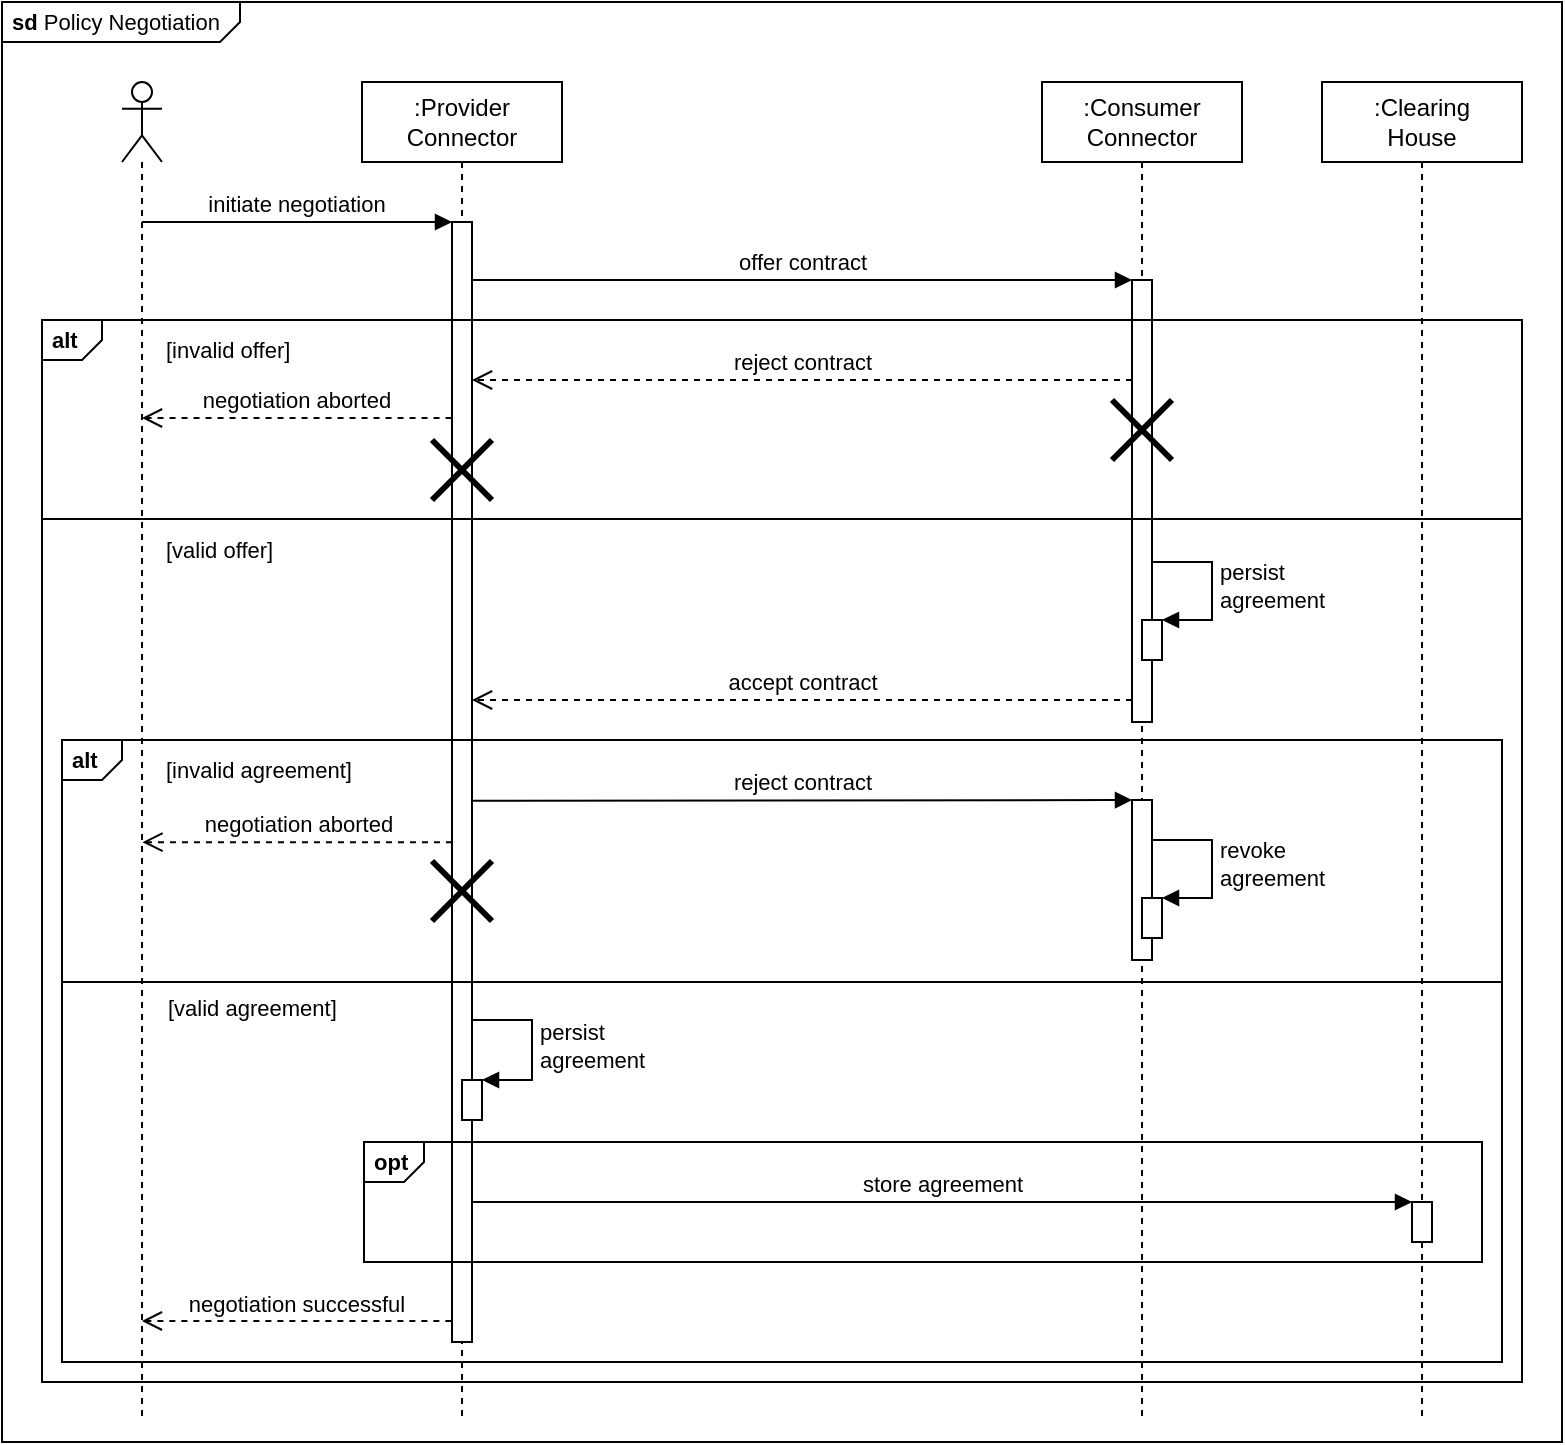 <mxfile version="16.4.0" type="device"><diagram id="tE_fqfM_la-XXKDRrsFT" name="Page-1"><mxGraphModel dx="1422" dy="865" grid="1" gridSize="10" guides="1" tooltips="1" connect="1" arrows="1" fold="1" page="1" pageScale="1" pageWidth="827" pageHeight="1169" math="0" shadow="0"><root><mxCell id="0"/><mxCell id="1" parent="0"/><mxCell id="UYfB10hzKnlqs45u_txX-1" value="&lt;p style=&quot;margin: 0px ; margin-top: 4px ; margin-left: 5px ; text-align: left&quot;&gt;&lt;b&gt;sd&lt;/b&gt;  Policy Negotiation&lt;/p&gt;" style="html=1;shape=mxgraph.sysml.package;overflow=fill;labelX=119.69;align=left;spacingLeft=5;verticalAlign=top;spacingTop=-3;fontSize=11;fillColor=none;" parent="1" vertex="1"><mxGeometry y="40" width="780" height="720" as="geometry"/></mxCell><mxCell id="2CtGqb5mIchs0aXOwe0z-1" value="" style="shape=umlLifeline;participant=umlActor;perimeter=lifelinePerimeter;whiteSpace=wrap;html=1;container=1;collapsible=0;recursiveResize=0;verticalAlign=top;spacingTop=36;outlineConnect=0;" parent="1" vertex="1"><mxGeometry x="60" y="80" width="20" height="670" as="geometry"/></mxCell><mxCell id="2CtGqb5mIchs0aXOwe0z-3" value=":Provider&lt;br&gt;Connector" style="shape=umlLifeline;perimeter=lifelinePerimeter;whiteSpace=wrap;html=1;container=1;collapsible=0;recursiveResize=0;outlineConnect=0;" parent="1" vertex="1"><mxGeometry x="180" y="80" width="100" height="670" as="geometry"/></mxCell><mxCell id="2CtGqb5mIchs0aXOwe0z-12" value="" style="html=1;points=[];perimeter=orthogonalPerimeter;" parent="2CtGqb5mIchs0aXOwe0z-3" vertex="1"><mxGeometry x="45" y="70" width="10" height="560" as="geometry"/></mxCell><mxCell id="2CtGqb5mIchs0aXOwe0z-32" value="" style="shape=umlDestroy;whiteSpace=wrap;html=1;strokeWidth=3;fontSize=11;fillColor=#FFFFFF;gradientColor=none;" parent="2CtGqb5mIchs0aXOwe0z-3" vertex="1"><mxGeometry x="35" y="389.5" width="30" height="30" as="geometry"/></mxCell><mxCell id="2CtGqb5mIchs0aXOwe0z-51" value="negotiation aborted" style="html=1;verticalAlign=bottom;endArrow=open;dashed=1;endSize=8;rounded=0;exitX=-0.031;exitY=0.975;exitDx=0;exitDy=0;exitPerimeter=0;" parent="2CtGqb5mIchs0aXOwe0z-3" edge="1"><mxGeometry relative="1" as="geometry"><mxPoint x="-109.761" y="380.08" as="targetPoint"/><mxPoint x="45.0" y="380.08" as="sourcePoint"/></mxGeometry></mxCell><mxCell id="2CtGqb5mIchs0aXOwe0z-27" value="" style="endArrow=none;html=1;rounded=0;exitX=0;exitY=0.5;exitDx=0;exitDy=0;exitPerimeter=0;entryX=1;entryY=0.5;entryDx=0;entryDy=0;entryPerimeter=0;" parent="2CtGqb5mIchs0aXOwe0z-3" edge="1"><mxGeometry width="50" height="50" relative="1" as="geometry"><mxPoint x="-150" y="450" as="sourcePoint"/><mxPoint x="570" y="450" as="targetPoint"/></mxGeometry></mxCell><mxCell id="TY9Rv4WNxXMfEE6xXLbi-4" value="&lt;font style=&quot;font-size: 11px&quot;&gt;[invalid agreement]&lt;/font&gt;" style="text;html=1;strokeColor=none;fillColor=none;align=left;verticalAlign=middle;whiteSpace=wrap;rounded=0;fontSize=11;" parent="2CtGqb5mIchs0aXOwe0z-3" vertex="1"><mxGeometry x="-100" y="329" width="100" height="30" as="geometry"/></mxCell><mxCell id="TY9Rv4WNxXMfEE6xXLbi-10" value="&lt;font style=&quot;font-size: 11px&quot;&gt;[valid agreement]&lt;/font&gt;" style="text;html=1;strokeColor=none;fillColor=none;align=left;verticalAlign=middle;whiteSpace=wrap;rounded=0;fontSize=11;" parent="2CtGqb5mIchs0aXOwe0z-3" vertex="1"><mxGeometry x="-99" y="448" width="100" height="30" as="geometry"/></mxCell><mxCell id="R5CvG3m4d0wgHyJtYUQ5-7" value="&lt;p style=&quot;margin: 4px 0px 0px 5px ; text-align: left ; font-size: 11px&quot;&gt;&lt;b&gt;opt&lt;/b&gt;&lt;br&gt;&lt;/p&gt;" style="html=1;shape=mxgraph.sysml.package;overflow=fill;labelX=30.42;align=left;spacingLeft=5;verticalAlign=top;spacingTop=-3;gradientColor=none;fillColor=none;fontSize=11;" parent="2CtGqb5mIchs0aXOwe0z-3" vertex="1"><mxGeometry x="1" y="530" width="559" height="60" as="geometry"/></mxCell><mxCell id="2CtGqb5mIchs0aXOwe0z-25" value="&lt;p style=&quot;margin: 4px 0px 0px 5px ; text-align: left ; font-size: 11px&quot;&gt;&lt;b&gt;alt&amp;nbsp;&lt;/b&gt;&lt;br&gt;&lt;/p&gt;" style="html=1;shape=mxgraph.sysml.package;overflow=fill;labelX=30.42;align=left;spacingLeft=5;verticalAlign=top;spacingTop=-3;gradientColor=none;fillColor=none;fontSize=11;" parent="2CtGqb5mIchs0aXOwe0z-3" vertex="1"><mxGeometry x="-150" y="329" width="720" height="311" as="geometry"/></mxCell><mxCell id="2CtGqb5mIchs0aXOwe0z-4" value=":Consumer&lt;br&gt;Connector" style="shape=umlLifeline;perimeter=lifelinePerimeter;whiteSpace=wrap;html=1;container=1;collapsible=0;recursiveResize=0;outlineConnect=0;" parent="1" vertex="1"><mxGeometry x="520" y="80" width="100" height="670" as="geometry"/></mxCell><mxCell id="2CtGqb5mIchs0aXOwe0z-15" value="" style="html=1;points=[];perimeter=orthogonalPerimeter;" parent="2CtGqb5mIchs0aXOwe0z-4" vertex="1"><mxGeometry x="45" y="99" width="10" height="221" as="geometry"/></mxCell><mxCell id="TY9Rv4WNxXMfEE6xXLbi-7" value="" style="html=1;points=[];perimeter=orthogonalPerimeter;fontSize=11;" parent="2CtGqb5mIchs0aXOwe0z-4" vertex="1"><mxGeometry x="45" y="359" width="10" height="80" as="geometry"/></mxCell><mxCell id="TY9Rv4WNxXMfEE6xXLbi-8" value="reject contract" style="html=1;verticalAlign=bottom;endArrow=block;rounded=0;fontSize=11;startSize=6;exitX=1;exitY=0.601;exitDx=0;exitDy=0;exitPerimeter=0;" parent="2CtGqb5mIchs0aXOwe0z-4" edge="1"><mxGeometry width="80" relative="1" as="geometry"><mxPoint x="-285" y="359.4" as="sourcePoint"/><mxPoint x="45" y="359" as="targetPoint"/></mxGeometry></mxCell><mxCell id="R5CvG3m4d0wgHyJtYUQ5-1" value="" style="html=1;points=[];perimeter=orthogonalPerimeter;fontSize=11;" parent="2CtGqb5mIchs0aXOwe0z-4" vertex="1"><mxGeometry x="50" y="269" width="10" height="20" as="geometry"/></mxCell><mxCell id="R5CvG3m4d0wgHyJtYUQ5-2" value="persist&lt;br&gt;agreement" style="edgeStyle=orthogonalEdgeStyle;html=1;align=left;spacingLeft=2;endArrow=block;rounded=0;entryX=1;entryY=0;fontSize=11;startSize=6;" parent="2CtGqb5mIchs0aXOwe0z-4" target="R5CvG3m4d0wgHyJtYUQ5-1" edge="1"><mxGeometry relative="1" as="geometry"><mxPoint x="55" y="240" as="sourcePoint"/><Array as="points"><mxPoint x="85" y="240"/></Array></mxGeometry></mxCell><mxCell id="2CtGqb5mIchs0aXOwe0z-13" value="initiate negotiation" style="html=1;verticalAlign=bottom;endArrow=block;entryX=0;entryY=0;rounded=0;" parent="1" target="2CtGqb5mIchs0aXOwe0z-12" edge="1"><mxGeometry relative="1" as="geometry"><mxPoint x="69.929" y="150.0" as="sourcePoint"/></mxGeometry></mxCell><mxCell id="2CtGqb5mIchs0aXOwe0z-14" value="negotiation successful" style="html=1;verticalAlign=bottom;endArrow=open;dashed=1;endSize=8;rounded=0;exitX=-0.031;exitY=0.975;exitDx=0;exitDy=0;exitPerimeter=0;" parent="1" edge="1"><mxGeometry relative="1" as="geometry"><mxPoint x="69.929" y="699.5" as="targetPoint"/><mxPoint x="224.69" y="699.5" as="sourcePoint"/></mxGeometry></mxCell><mxCell id="2CtGqb5mIchs0aXOwe0z-16" value="offer contract" style="html=1;verticalAlign=bottom;endArrow=block;entryX=0;entryY=0;rounded=0;" parent="1" target="2CtGqb5mIchs0aXOwe0z-15" edge="1"><mxGeometry relative="1" as="geometry"><mxPoint x="235" y="179.0" as="sourcePoint"/></mxGeometry></mxCell><mxCell id="2CtGqb5mIchs0aXOwe0z-21" value="" style="endArrow=none;html=1;rounded=0;exitX=0;exitY=0.25;exitDx=0;exitDy=0;exitPerimeter=0;entryX=1;entryY=0.25;entryDx=0;entryDy=0;entryPerimeter=0;" parent="1" edge="1"><mxGeometry width="50" height="50" relative="1" as="geometry"><mxPoint x="20" y="298.5" as="sourcePoint"/><mxPoint x="760" y="298.5" as="targetPoint"/></mxGeometry></mxCell><mxCell id="2CtGqb5mIchs0aXOwe0z-17" value="accept contract" style="html=1;verticalAlign=bottom;endArrow=open;dashed=1;endSize=8;exitX=0;exitY=0.95;rounded=0;" parent="1" edge="1"><mxGeometry relative="1" as="geometry"><mxPoint x="235" y="389.0" as="targetPoint"/><mxPoint x="565" y="389.0" as="sourcePoint"/></mxGeometry></mxCell><mxCell id="2CtGqb5mIchs0aXOwe0z-29" value="reject contract" style="html=1;verticalAlign=bottom;endArrow=open;dashed=1;endSize=8;rounded=0;fontSize=11;" parent="1" edge="1"><mxGeometry relative="1" as="geometry"><mxPoint x="565" y="229" as="sourcePoint"/><mxPoint x="235" y="229" as="targetPoint"/></mxGeometry></mxCell><mxCell id="2CtGqb5mIchs0aXOwe0z-30" value="" style="shape=umlDestroy;whiteSpace=wrap;html=1;strokeWidth=3;fontSize=11;fillColor=#FFFFFF;gradientColor=none;" parent="1" vertex="1"><mxGeometry x="555" y="239" width="30" height="30" as="geometry"/></mxCell><mxCell id="2CtGqb5mIchs0aXOwe0z-39" value=":Clearing&lt;br&gt;House" style="shape=umlLifeline;perimeter=lifelinePerimeter;whiteSpace=wrap;html=1;container=1;collapsible=0;recursiveResize=0;outlineConnect=0;" parent="1" vertex="1"><mxGeometry x="660" y="80" width="100" height="670" as="geometry"/></mxCell><mxCell id="2CtGqb5mIchs0aXOwe0z-43" value="" style="html=1;points=[];perimeter=orthogonalPerimeter;fontSize=11;fillColor=#FFFFFF;gradientColor=none;" parent="2CtGqb5mIchs0aXOwe0z-39" vertex="1"><mxGeometry x="45" y="560" width="10" height="20" as="geometry"/></mxCell><mxCell id="2CtGqb5mIchs0aXOwe0z-44" value="store agreement" style="html=1;verticalAlign=bottom;endArrow=block;entryX=0;entryY=0;rounded=0;fontSize=11;" parent="1" edge="1"><mxGeometry relative="1" as="geometry"><mxPoint x="235" y="640" as="sourcePoint"/><mxPoint x="705" y="640" as="targetPoint"/></mxGeometry></mxCell><mxCell id="2CtGqb5mIchs0aXOwe0z-52" value="negotiation aborted" style="html=1;verticalAlign=bottom;endArrow=open;dashed=1;endSize=8;rounded=0;exitX=-0.031;exitY=0.975;exitDx=0;exitDy=0;exitPerimeter=0;" parent="1" edge="1"><mxGeometry relative="1" as="geometry"><mxPoint x="69.999" y="248.0" as="targetPoint"/><mxPoint x="224.76" y="248.0" as="sourcePoint"/></mxGeometry></mxCell><mxCell id="TY9Rv4WNxXMfEE6xXLbi-1" value="&lt;font style=&quot;font-size: 11px&quot;&gt;[invalid offer]&lt;/font&gt;" style="text;html=1;strokeColor=none;fillColor=none;align=left;verticalAlign=middle;whiteSpace=wrap;rounded=0;fontSize=11;" parent="1" vertex="1"><mxGeometry x="80" y="199" width="100" height="30" as="geometry"/></mxCell><mxCell id="TY9Rv4WNxXMfEE6xXLbi-2" value="" style="shape=umlDestroy;whiteSpace=wrap;html=1;strokeWidth=3;fontSize=11;fillColor=#FFFFFF;gradientColor=none;" parent="1" vertex="1"><mxGeometry x="215" y="259" width="30" height="30" as="geometry"/></mxCell><mxCell id="TY9Rv4WNxXMfEE6xXLbi-3" value="&lt;font style=&quot;font-size: 11px&quot;&gt;[valid offer]&lt;/font&gt;" style="text;html=1;strokeColor=none;fillColor=none;align=left;verticalAlign=middle;whiteSpace=wrap;rounded=0;fontSize=11;" parent="1" vertex="1"><mxGeometry x="80" y="299" width="100" height="30" as="geometry"/></mxCell><mxCell id="R5CvG3m4d0wgHyJtYUQ5-5" value="" style="html=1;points=[];perimeter=orthogonalPerimeter;fontSize=11;" parent="1" vertex="1"><mxGeometry x="570" y="488" width="10" height="20" as="geometry"/></mxCell><mxCell id="R5CvG3m4d0wgHyJtYUQ5-6" value="revoke&lt;br&gt;agreement" style="edgeStyle=orthogonalEdgeStyle;html=1;align=left;spacingLeft=2;endArrow=block;rounded=0;entryX=1;entryY=0;fontSize=11;startSize=6;" parent="1" target="R5CvG3m4d0wgHyJtYUQ5-5" edge="1"><mxGeometry relative="1" as="geometry"><mxPoint x="575.0" y="459" as="sourcePoint"/><Array as="points"><mxPoint x="605" y="459"/></Array></mxGeometry></mxCell><mxCell id="R5CvG3m4d0wgHyJtYUQ5-8" value="" style="html=1;points=[];perimeter=orthogonalPerimeter;fontSize=11;" parent="1" vertex="1"><mxGeometry x="230" y="579" width="10" height="20" as="geometry"/></mxCell><mxCell id="R5CvG3m4d0wgHyJtYUQ5-9" value="persist&lt;br&gt;agreement" style="edgeStyle=orthogonalEdgeStyle;html=1;align=left;spacingLeft=2;endArrow=block;rounded=0;entryX=1;entryY=0;fontSize=11;startSize=6;" parent="1" target="R5CvG3m4d0wgHyJtYUQ5-8" edge="1"><mxGeometry relative="1" as="geometry"><mxPoint x="235.0" y="549" as="sourcePoint"/><Array as="points"><mxPoint x="265" y="549"/></Array></mxGeometry></mxCell><mxCell id="2CtGqb5mIchs0aXOwe0z-20" value="&lt;p style=&quot;margin: 4px 0px 0px 5px ; text-align: left ; font-size: 11px&quot;&gt;&lt;b&gt;alt&amp;nbsp;&lt;/b&gt;&lt;/p&gt;" style="html=1;shape=mxgraph.sysml.package;overflow=fill;labelX=30.42;align=left;spacingLeft=5;verticalAlign=top;spacingTop=-3;gradientColor=none;fillColor=none;fontSize=11;" parent="1" vertex="1"><mxGeometry x="20" y="199" width="740" height="531" as="geometry"/></mxCell></root></mxGraphModel></diagram></mxfile>